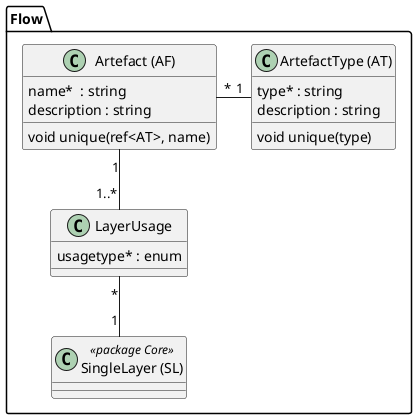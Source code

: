 @startuml
package Flow {

  class "SingleLayer (SL)" as sl << package Core >> {
  }

  class "Artefact (AF)" as af {
  	name*  : string
    description : string
    void unique(ref<AT>, name)
  }

  class "ArtefactType (AT)" as at {
  	type* : string
    description : string
    void unique(type)
  }

  class "LayerUsage" as lu {
  	usagetype* : enum
  }

  af "*" -right- "1" at
  af "1" -- "1..*" lu
  lu "*" -- "1" sl
}
@enduml